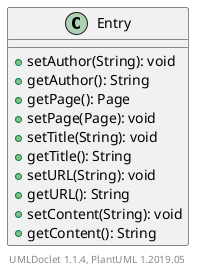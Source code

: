 @startuml

    class Entry [[Entry.html]] {
        +setAuthor(String): void
        +getAuthor(): String
        +getPage(): Page
        +setPage(Page): void
        +setTitle(String): void
        +getTitle(): String
        +setURL(String): void
        +getURL(): String
        +setContent(String): void
        +getContent(): String
    }


    center footer UMLDoclet 1.1.4, PlantUML 1.2019.05
@enduml
